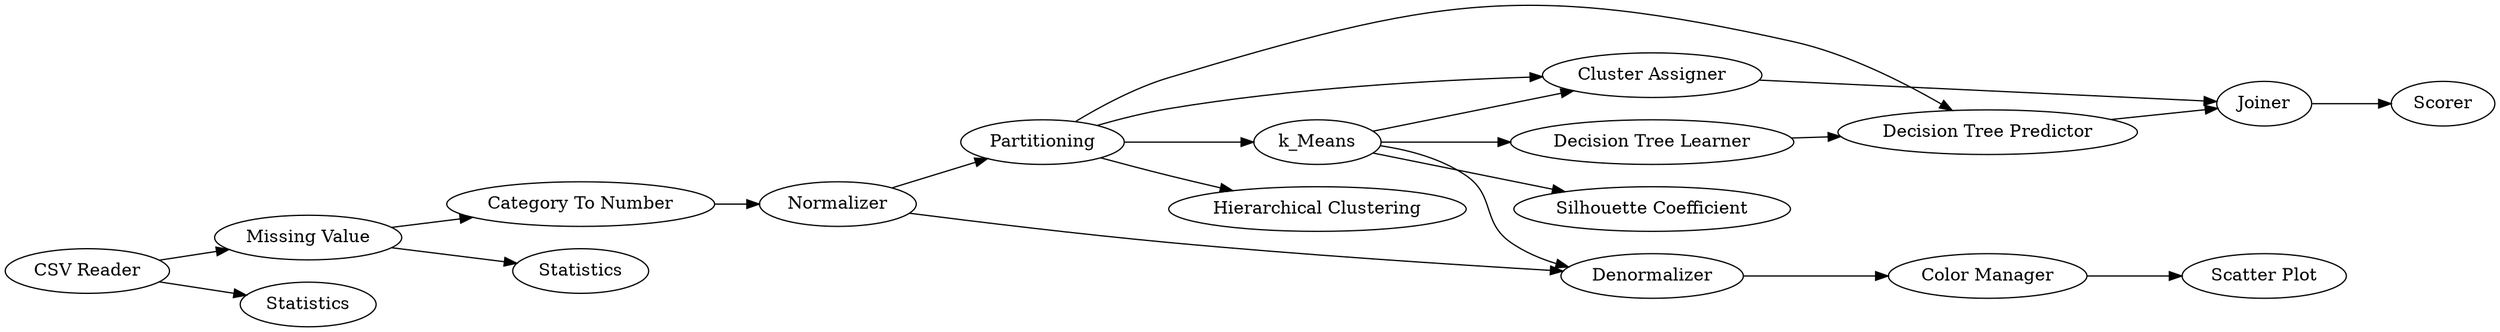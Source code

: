 digraph {
	1 [label="CSV Reader"]
	2 [label="Missing Value"]
	3 [label="Category To Number"]
	7 [label=Partitioning]
	8 [label="Hierarchical Clustering"]
	9 [label=k_Means]
	10 [label="Cluster Assigner"]
	12 [label=Statistics]
	13 [label=Normalizer]
	14 [label=Statistics]
	15 [label="Silhouette Coefficient"]
	16 [label="Decision Tree Learner"]
	17 [label="Decision Tree Predictor"]
	18 [label=Joiner]
	19 [label=Scorer]
	20 [label=Denormalizer]
	21 [label="Scatter Plot"]
	22 [label="Color Manager"]
	1 -> 2
	1 -> 12
	2 -> 3
	2 -> 14
	3 -> 13
	7 -> 10
	7 -> 9
	7 -> 8
	7 -> 17
	9 -> 10
	9 -> 15
	9 -> 16
	9 -> 20
	10 -> 18
	13 -> 7
	13 -> 20
	16 -> 17
	17 -> 18
	18 -> 19
	20 -> 22
	22 -> 21
	rankdir=LR
}
